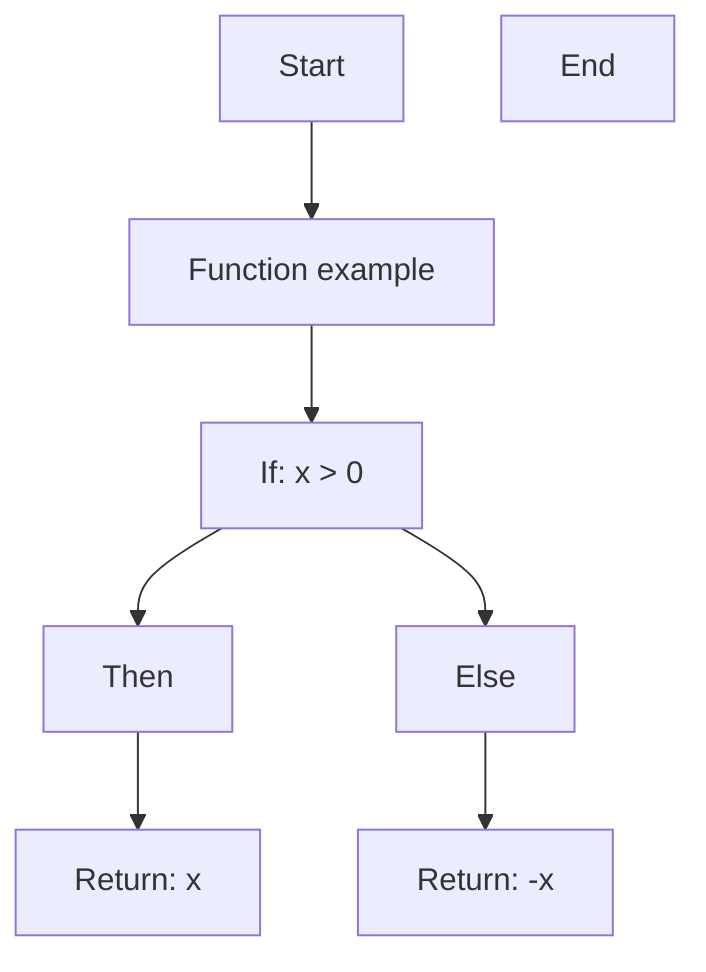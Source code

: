 flowchart TD
Start["Start"]
node1["Function example"]
Start --> node1
node2["If: x > 0"]
node1 --> node2
node3["Then"]
node2 --> node3
node4["Return: x"]
node3 --> node4
node5["Else"]
node2 --> node5
node6["Return: -x"]
node5 --> node6
End["End"]